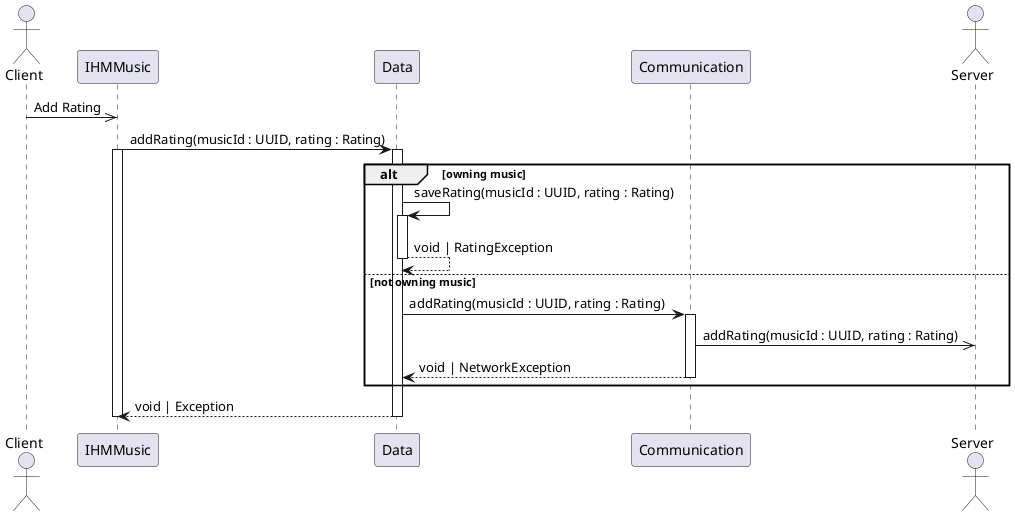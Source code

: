 @startuml 4.1. User add a rating to a music (client - sender)

actor Client as client

participant IHMMusic as ihm
participant Data as data
participant Communication as com

actor Server as server

client ->> ihm : Add Rating

ihm -> data++ : addRating(musicId : UUID, rating : Rating)
activate ihm

alt owning music
    data -> data++ : saveRating(musicId : UUID, rating : Rating)
    return void | RatingException
else not owning music
    data -> com++ : addRating(musicId : UUID, rating : Rating)
    com ->> server : addRating(musicId : UUID, rating : Rating)
    return void | NetworkException
end

return void | Exception
deactivate ihm

@enduml